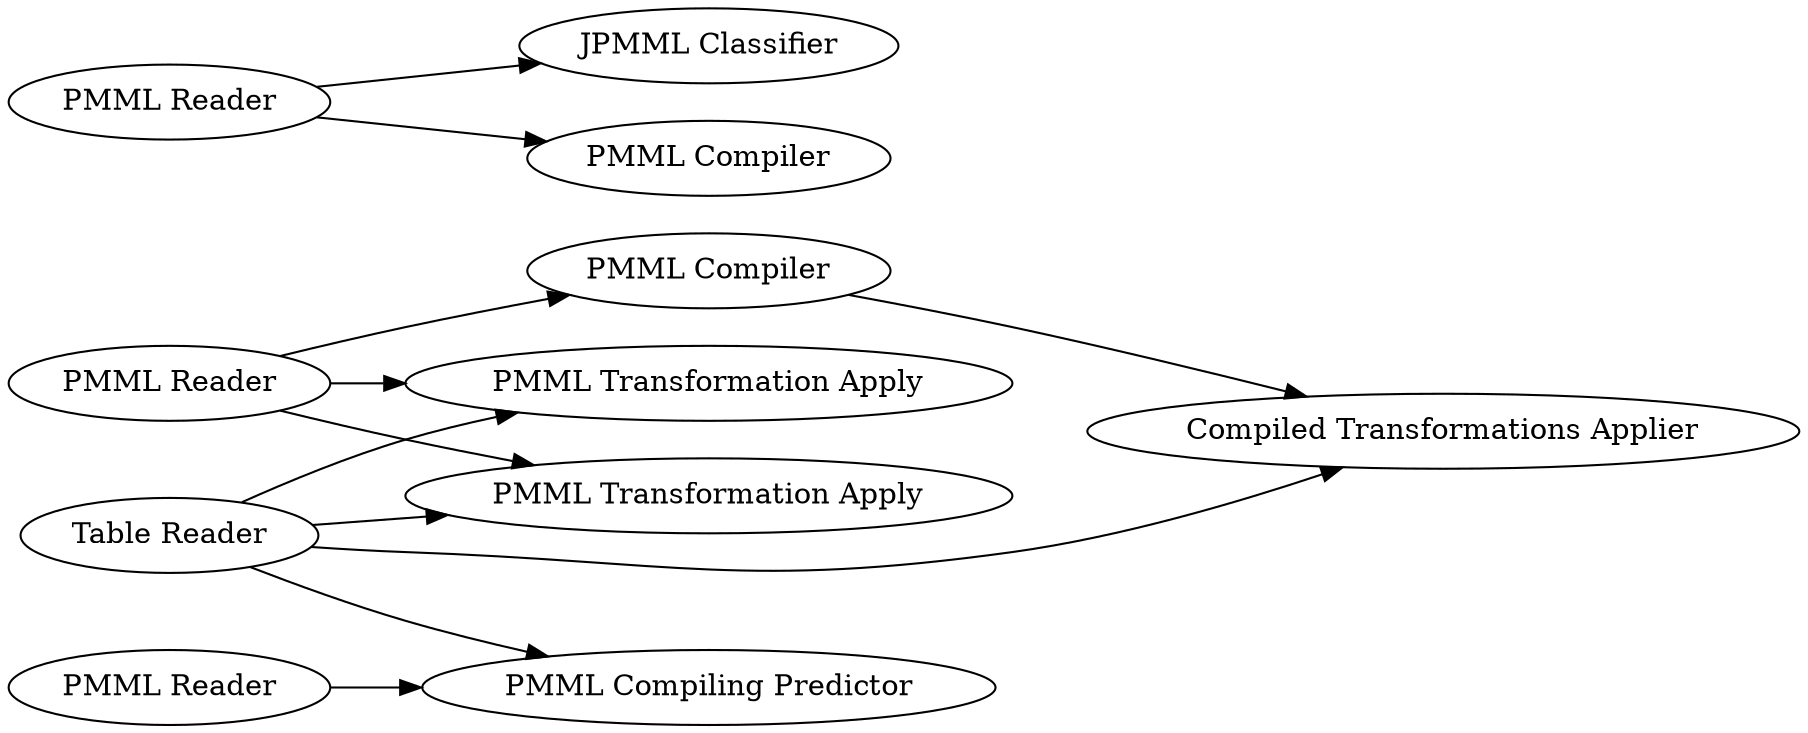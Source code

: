 digraph {
	"-7375211815788114209_510" [label="Table Reader"]
	"-7375211815788114209_495" [label="Compiled Transformations Applier"]
	"-7375211815788114209_515" [label="PMML Transformation Apply"]
	"-7375211815788114209_501" [label="PMML Reader"]
	"-7375211815788114209_516" [label="PMML Transformation Apply"]
	"-7375211815788114209_511" [label="PMML Reader"]
	"-7375211815788114209_494" [label="JPMML Classifier"]
	"-7375211815788114209_518" [label="PMML Reader"]
	"-7375211815788114209_513" [label="PMML Compiling Predictor"]
	"-7375211815788114209_496" [label="PMML Compiler"]
	"-7375211815788114209_517" [label="PMML Compiler"]
	"-7375211815788114209_496" -> "-7375211815788114209_495"
	"-7375211815788114209_518" -> "-7375211815788114209_513"
	"-7375211815788114209_511" -> "-7375211815788114209_515"
	"-7375211815788114209_511" -> "-7375211815788114209_496"
	"-7375211815788114209_510" -> "-7375211815788114209_513"
	"-7375211815788114209_510" -> "-7375211815788114209_495"
	"-7375211815788114209_510" -> "-7375211815788114209_515"
	"-7375211815788114209_501" -> "-7375211815788114209_494"
	"-7375211815788114209_501" -> "-7375211815788114209_517"
	"-7375211815788114209_511" -> "-7375211815788114209_516"
	"-7375211815788114209_510" -> "-7375211815788114209_516"
	rankdir=LR
}
